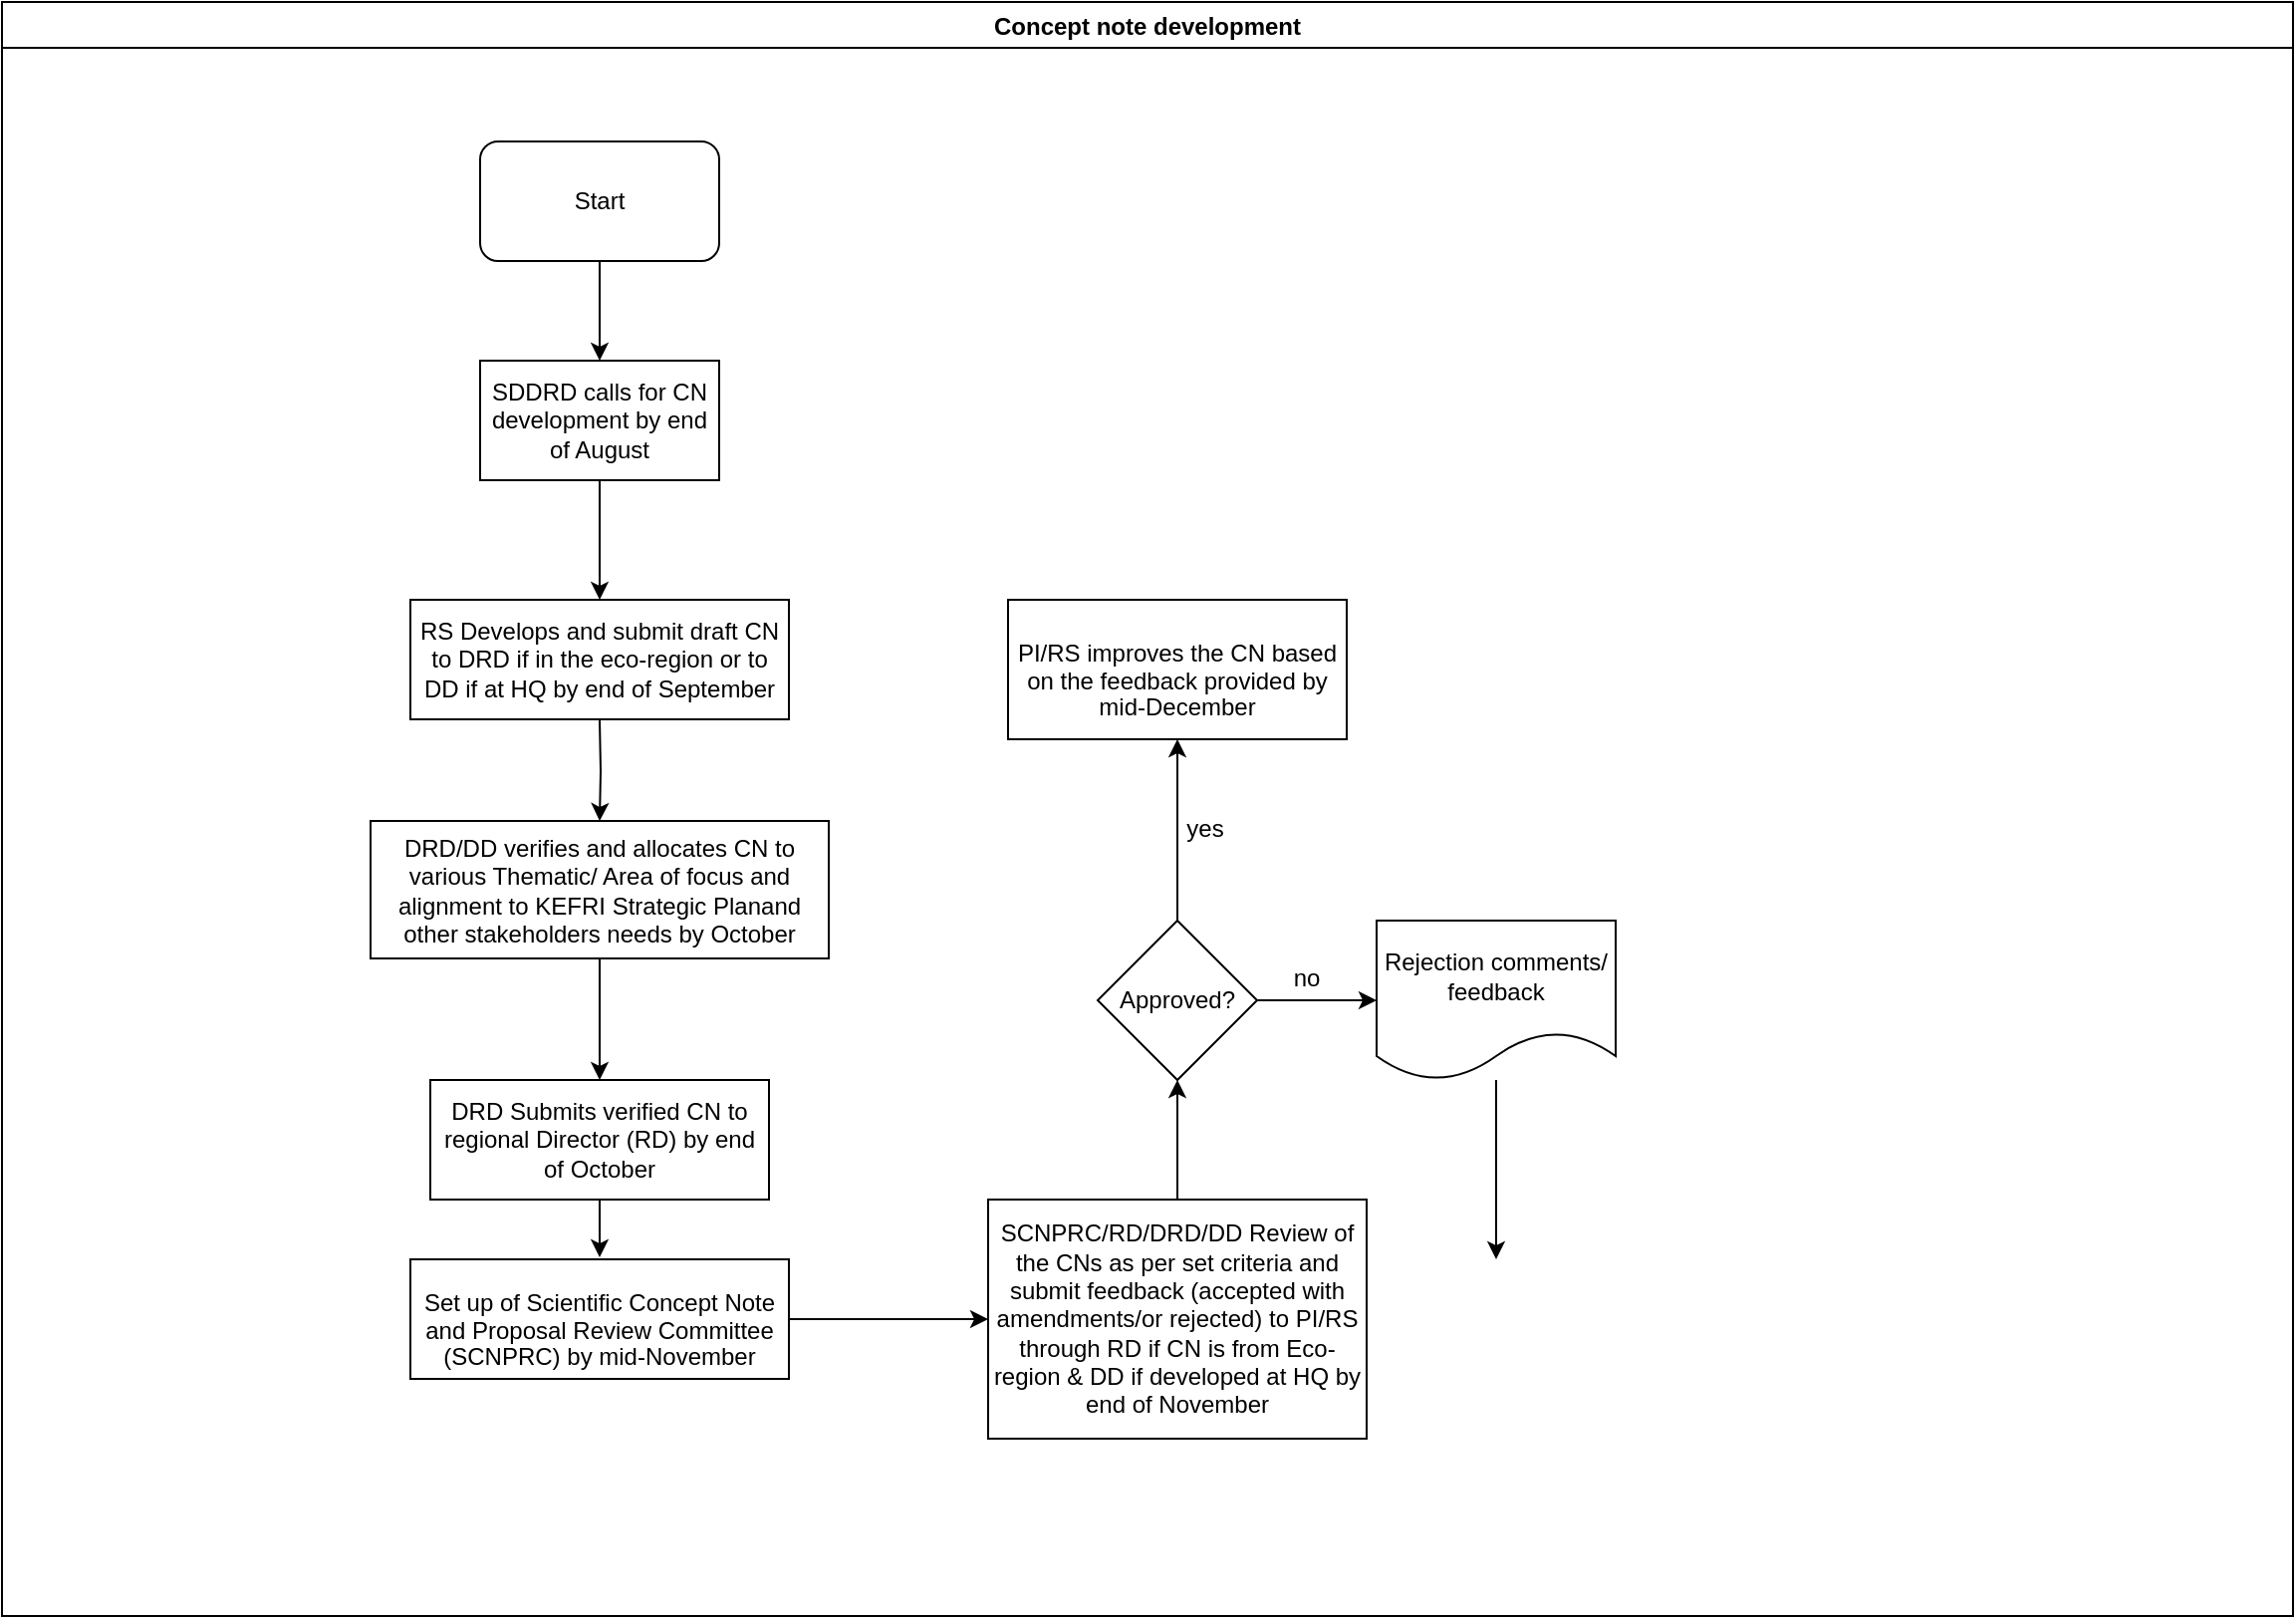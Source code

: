 <mxfile version="14.2.7" type="github">
  <diagram id="6g9CYFeaIedKOHrS-u5r" name="Page-1">
    <mxGraphModel dx="1038" dy="547" grid="1" gridSize="10" guides="1" tooltips="1" connect="1" arrows="1" fold="1" page="1" pageScale="1" pageWidth="1169" pageHeight="827" math="0" shadow="0">
      <root>
        <mxCell id="0" />
        <mxCell id="1" parent="0" />
        <mxCell id="Q0Rn-usG1npKYPO_bdDH-1" value="Concept note development" style="swimlane;startSize=23;" vertex="1" parent="1">
          <mxGeometry x="10" y="9" width="1150" height="810" as="geometry" />
        </mxCell>
        <mxCell id="Q0Rn-usG1npKYPO_bdDH-2" value="Start" style="rounded=1;whiteSpace=wrap;html=1;" vertex="1" parent="Q0Rn-usG1npKYPO_bdDH-1">
          <mxGeometry x="240" y="70" width="120" height="60" as="geometry" />
        </mxCell>
        <mxCell id="Q0Rn-usG1npKYPO_bdDH-4" value="" style="edgeStyle=orthogonalEdgeStyle;rounded=0;orthogonalLoop=1;jettySize=auto;html=1;" edge="1" parent="Q0Rn-usG1npKYPO_bdDH-1" source="Q0Rn-usG1npKYPO_bdDH-2">
          <mxGeometry relative="1" as="geometry">
            <mxPoint x="300" y="180" as="targetPoint" />
          </mxGeometry>
        </mxCell>
        <mxCell id="Q0Rn-usG1npKYPO_bdDH-6" value="" style="edgeStyle=orthogonalEdgeStyle;rounded=0;orthogonalLoop=1;jettySize=auto;html=1;" edge="1" parent="Q0Rn-usG1npKYPO_bdDH-1">
          <mxGeometry relative="1" as="geometry">
            <mxPoint x="300" y="240" as="sourcePoint" />
            <mxPoint x="300" y="300" as="targetPoint" />
          </mxGeometry>
        </mxCell>
        <mxCell id="Q0Rn-usG1npKYPO_bdDH-8" value="" style="edgeStyle=orthogonalEdgeStyle;rounded=0;orthogonalLoop=1;jettySize=auto;html=1;entryX=0.5;entryY=0;entryDx=0;entryDy=0;" edge="1" parent="Q0Rn-usG1npKYPO_bdDH-1" target="Q0Rn-usG1npKYPO_bdDH-15">
          <mxGeometry relative="1" as="geometry">
            <mxPoint x="300" y="360" as="sourcePoint" />
            <mxPoint x="300" y="410" as="targetPoint" />
          </mxGeometry>
        </mxCell>
        <mxCell id="Q0Rn-usG1npKYPO_bdDH-10" value="" style="edgeStyle=orthogonalEdgeStyle;rounded=0;orthogonalLoop=1;jettySize=auto;html=1;exitX=0.5;exitY=1;exitDx=0;exitDy=0;entryX=0.5;entryY=0;entryDx=0;entryDy=0;" edge="1" parent="Q0Rn-usG1npKYPO_bdDH-1" source="Q0Rn-usG1npKYPO_bdDH-15" target="Q0Rn-usG1npKYPO_bdDH-16">
          <mxGeometry relative="1" as="geometry">
            <mxPoint x="300" y="490" as="sourcePoint" />
            <mxPoint x="300" y="540" as="targetPoint" />
          </mxGeometry>
        </mxCell>
        <mxCell id="Q0Rn-usG1npKYPO_bdDH-12" value="" style="edgeStyle=orthogonalEdgeStyle;rounded=0;orthogonalLoop=1;jettySize=auto;html=1;" edge="1" parent="Q0Rn-usG1npKYPO_bdDH-1">
          <mxGeometry relative="1" as="geometry">
            <mxPoint x="300" y="580" as="sourcePoint" />
            <mxPoint x="300" y="630" as="targetPoint" />
          </mxGeometry>
        </mxCell>
        <mxCell id="Q0Rn-usG1npKYPO_bdDH-13" value="SDDRD calls for CN development by end of August" style="rounded=0;whiteSpace=wrap;html=1;" vertex="1" parent="Q0Rn-usG1npKYPO_bdDH-1">
          <mxGeometry x="240" y="180" width="120" height="60" as="geometry" />
        </mxCell>
        <mxCell id="Q0Rn-usG1npKYPO_bdDH-14" value="RS Develops and submit draft CN to DRD if in the eco-region or to DD if at HQ by end of September " style="rounded=0;whiteSpace=wrap;html=1;" vertex="1" parent="Q0Rn-usG1npKYPO_bdDH-1">
          <mxGeometry x="205" y="300" width="190" height="60" as="geometry" />
        </mxCell>
        <mxCell id="Q0Rn-usG1npKYPO_bdDH-15" value="DRD/DD verifies and allocates CN to various Thematic/ Area of focus and &lt;br/&gt;alignment to KEFRI Strategic Planand other stakeholders needs by October" style="rounded=0;whiteSpace=wrap;html=1;" vertex="1" parent="Q0Rn-usG1npKYPO_bdDH-1">
          <mxGeometry x="185" y="411" width="230" height="69" as="geometry" />
        </mxCell>
        <mxCell id="Q0Rn-usG1npKYPO_bdDH-16" value="DRD Submits verified CN to regional Director (RD) by end of October" style="rounded=0;whiteSpace=wrap;html=1;" vertex="1" parent="Q0Rn-usG1npKYPO_bdDH-1">
          <mxGeometry x="215" y="541" width="170" height="60" as="geometry" />
        </mxCell>
        <mxCell id="Q0Rn-usG1npKYPO_bdDH-17" value="&lt;p style=&quot;margin-bottom: 0in ; line-height: 115%&quot;&gt;Set up of Scientific Concept Note and Proposal Review Committee&lt;br&gt;(SCNPRC) by mid-November  &lt;br&gt;&lt;/p&gt;" style="rounded=0;whiteSpace=wrap;html=1;" vertex="1" parent="Q0Rn-usG1npKYPO_bdDH-1">
          <mxGeometry x="205" y="631" width="190" height="60" as="geometry" />
        </mxCell>
        <mxCell id="Q0Rn-usG1npKYPO_bdDH-20" value="&lt;p style=&quot;margin-bottom: 0in ; line-height: 115%&quot;&gt;PI/RS improves the CN based on the feedback provided by mid-December&lt;/p&gt;" style="whiteSpace=wrap;html=1;rounded=0;" vertex="1" parent="Q0Rn-usG1npKYPO_bdDH-1">
          <mxGeometry x="505" y="300" width="170" height="70" as="geometry" />
        </mxCell>
        <mxCell id="Q0Rn-usG1npKYPO_bdDH-22" value="Approved?" style="rhombus;whiteSpace=wrap;html=1;rounded=0;" vertex="1" parent="Q0Rn-usG1npKYPO_bdDH-1">
          <mxGeometry x="550" y="461" width="80" height="80" as="geometry" />
        </mxCell>
        <mxCell id="Q0Rn-usG1npKYPO_bdDH-25" value="" style="edgeStyle=orthogonalEdgeStyle;rounded=0;orthogonalLoop=1;jettySize=auto;html=1;entryX=0.5;entryY=1;entryDx=0;entryDy=0;" edge="1" parent="Q0Rn-usG1npKYPO_bdDH-1" source="Q0Rn-usG1npKYPO_bdDH-22" target="Q0Rn-usG1npKYPO_bdDH-20">
          <mxGeometry relative="1" as="geometry">
            <mxPoint x="590" y="371" as="targetPoint" />
          </mxGeometry>
        </mxCell>
        <mxCell id="Q0Rn-usG1npKYPO_bdDH-28" value="yes" style="text;html=1;strokeColor=none;fillColor=none;align=center;verticalAlign=middle;whiteSpace=wrap;rounded=0;" vertex="1" parent="Q0Rn-usG1npKYPO_bdDH-1">
          <mxGeometry x="584" y="405" width="40" height="20" as="geometry" />
        </mxCell>
        <mxCell id="Q0Rn-usG1npKYPO_bdDH-29" value="no" style="text;html=1;strokeColor=none;fillColor=none;align=center;verticalAlign=middle;whiteSpace=wrap;rounded=0;" vertex="1" parent="Q0Rn-usG1npKYPO_bdDH-1">
          <mxGeometry x="635" y="480" width="40" height="20" as="geometry" />
        </mxCell>
        <mxCell id="Q0Rn-usG1npKYPO_bdDH-23" value="" style="edgeStyle=orthogonalEdgeStyle;rounded=0;orthogonalLoop=1;jettySize=auto;html=1;" edge="1" parent="1" source="Q0Rn-usG1npKYPO_bdDH-18" target="Q0Rn-usG1npKYPO_bdDH-22">
          <mxGeometry relative="1" as="geometry" />
        </mxCell>
        <mxCell id="Q0Rn-usG1npKYPO_bdDH-18" value="SCNPRC/RD/DRD/DD Review of the CNs as per set criteria and submit feedback (accepted with amendments/or rejected) to PI/RS through RD if CN is from Eco-region &amp;amp; DD if developed at HQ by end of November" style="whiteSpace=wrap;html=1;rounded=0;" vertex="1" parent="1">
          <mxGeometry x="505" y="610" width="190" height="120" as="geometry" />
        </mxCell>
        <mxCell id="Q0Rn-usG1npKYPO_bdDH-19" value="" style="edgeStyle=orthogonalEdgeStyle;rounded=0;orthogonalLoop=1;jettySize=auto;html=1;" edge="1" parent="1" source="Q0Rn-usG1npKYPO_bdDH-17" target="Q0Rn-usG1npKYPO_bdDH-18">
          <mxGeometry relative="1" as="geometry" />
        </mxCell>
        <mxCell id="Q0Rn-usG1npKYPO_bdDH-33" value="" style="edgeStyle=orthogonalEdgeStyle;rounded=0;orthogonalLoop=1;jettySize=auto;html=1;" edge="1" parent="1" source="Q0Rn-usG1npKYPO_bdDH-30">
          <mxGeometry relative="1" as="geometry">
            <mxPoint x="760" y="640" as="targetPoint" />
          </mxGeometry>
        </mxCell>
        <mxCell id="Q0Rn-usG1npKYPO_bdDH-30" value="Rejection comments/ feedback" style="shape=document;whiteSpace=wrap;html=1;boundedLbl=1;rounded=0;" vertex="1" parent="1">
          <mxGeometry x="700" y="470" width="120" height="80" as="geometry" />
        </mxCell>
        <mxCell id="Q0Rn-usG1npKYPO_bdDH-31" value="" style="edgeStyle=orthogonalEdgeStyle;rounded=0;orthogonalLoop=1;jettySize=auto;html=1;" edge="1" parent="1" source="Q0Rn-usG1npKYPO_bdDH-22" target="Q0Rn-usG1npKYPO_bdDH-30">
          <mxGeometry relative="1" as="geometry" />
        </mxCell>
      </root>
    </mxGraphModel>
  </diagram>
</mxfile>
